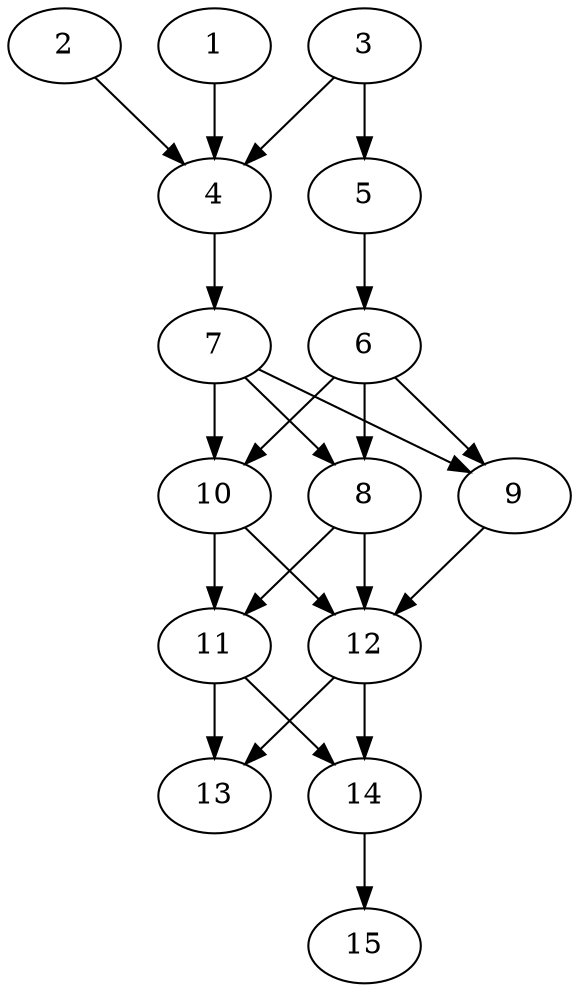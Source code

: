 // DAG automatically generated by daggen at Thu Oct  3 13:59:27 2019
// ./daggen --dot -n 15 --ccr 0.3 --fat 0.5 --regular 0.9 --density 0.9 --mindata 5242880 --maxdata 52428800 
digraph G {
  1 [size="88139093", alpha="0.00", expect_size="26441728"] 
  1 -> 4 [size ="26441728"]
  2 [size="118654293", alpha="0.15", expect_size="35596288"] 
  2 -> 4 [size ="35596288"]
  3 [size="45038933", alpha="0.20", expect_size="13511680"] 
  3 -> 4 [size ="13511680"]
  3 -> 5 [size ="13511680"]
  4 [size="96515413", alpha="0.09", expect_size="28954624"] 
  4 -> 7 [size ="28954624"]
  5 [size="39529813", alpha="0.05", expect_size="11858944"] 
  5 -> 6 [size ="11858944"]
  6 [size="76871680", alpha="0.17", expect_size="23061504"] 
  6 -> 8 [size ="23061504"]
  6 -> 9 [size ="23061504"]
  6 -> 10 [size ="23061504"]
  7 [size="86944427", alpha="0.13", expect_size="26083328"] 
  7 -> 8 [size ="26083328"]
  7 -> 9 [size ="26083328"]
  7 -> 10 [size ="26083328"]
  8 [size="145196373", alpha="0.19", expect_size="43558912"] 
  8 -> 11 [size ="43558912"]
  8 -> 12 [size ="43558912"]
  9 [size="121354240", alpha="0.05", expect_size="36406272"] 
  9 -> 12 [size ="36406272"]
  10 [size="73697280", alpha="0.14", expect_size="22109184"] 
  10 -> 11 [size ="22109184"]
  10 -> 12 [size ="22109184"]
  11 [size="56343893", alpha="0.03", expect_size="16903168"] 
  11 -> 13 [size ="16903168"]
  11 -> 14 [size ="16903168"]
  12 [size="60200960", alpha="0.09", expect_size="18060288"] 
  12 -> 13 [size ="18060288"]
  12 -> 14 [size ="18060288"]
  13 [size="24552107", alpha="0.15", expect_size="7365632"] 
  14 [size="24190293", alpha="0.11", expect_size="7257088"] 
  14 -> 15 [size ="7257088"]
  15 [size="94996480", alpha="0.12", expect_size="28498944"] 
}
